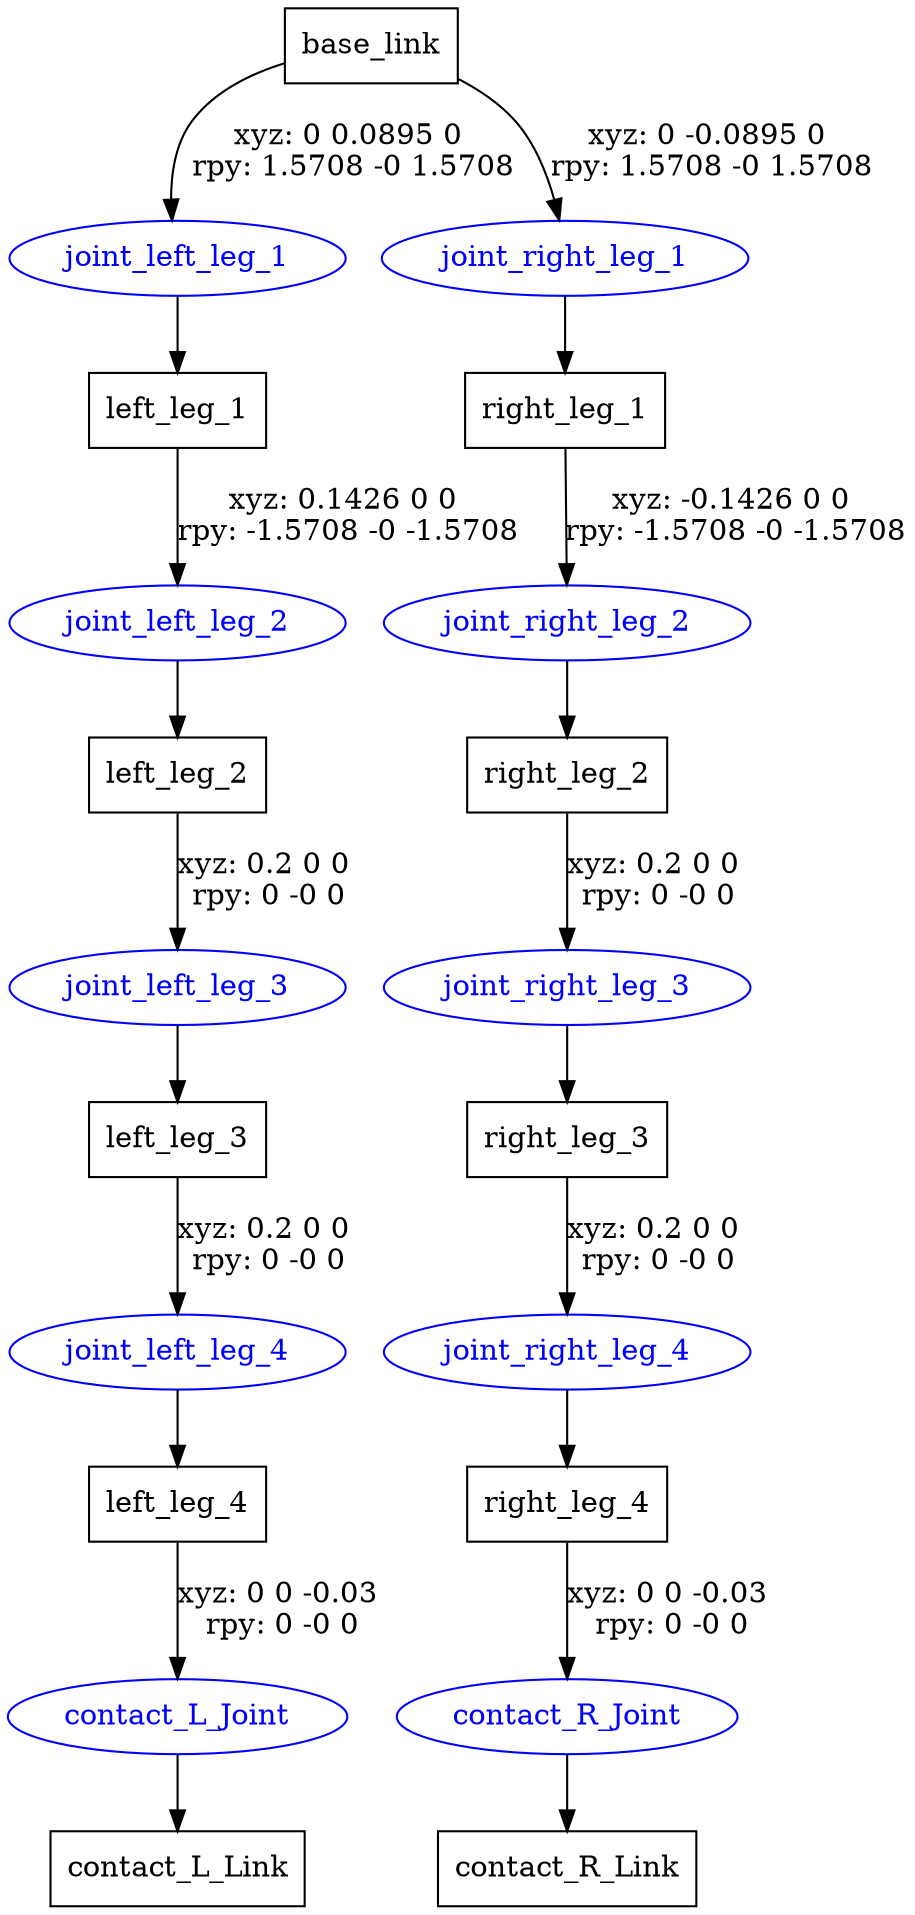 digraph G {
node [shape=box];
"base_link" [label="base_link"];
"left_leg_1" [label="left_leg_1"];
"left_leg_2" [label="left_leg_2"];
"left_leg_3" [label="left_leg_3"];
"left_leg_4" [label="left_leg_4"];
"contact_L_Link" [label="contact_L_Link"];
"right_leg_1" [label="right_leg_1"];
"right_leg_2" [label="right_leg_2"];
"right_leg_3" [label="right_leg_3"];
"right_leg_4" [label="right_leg_4"];
"contact_R_Link" [label="contact_R_Link"];
node [shape=ellipse, color=blue, fontcolor=blue];
"base_link" -> "joint_left_leg_1" [label="xyz: 0 0.0895 0 \nrpy: 1.5708 -0 1.5708"]
"joint_left_leg_1" -> "left_leg_1"
"left_leg_1" -> "joint_left_leg_2" [label="xyz: 0.1426 0 0 \nrpy: -1.5708 -0 -1.5708"]
"joint_left_leg_2" -> "left_leg_2"
"left_leg_2" -> "joint_left_leg_3" [label="xyz: 0.2 0 0 \nrpy: 0 -0 0"]
"joint_left_leg_3" -> "left_leg_3"
"left_leg_3" -> "joint_left_leg_4" [label="xyz: 0.2 0 0 \nrpy: 0 -0 0"]
"joint_left_leg_4" -> "left_leg_4"
"left_leg_4" -> "contact_L_Joint" [label="xyz: 0 0 -0.03 \nrpy: 0 -0 0"]
"contact_L_Joint" -> "contact_L_Link"
"base_link" -> "joint_right_leg_1" [label="xyz: 0 -0.0895 0 \nrpy: 1.5708 -0 1.5708"]
"joint_right_leg_1" -> "right_leg_1"
"right_leg_1" -> "joint_right_leg_2" [label="xyz: -0.1426 0 0 \nrpy: -1.5708 -0 -1.5708"]
"joint_right_leg_2" -> "right_leg_2"
"right_leg_2" -> "joint_right_leg_3" [label="xyz: 0.2 0 0 \nrpy: 0 -0 0"]
"joint_right_leg_3" -> "right_leg_3"
"right_leg_3" -> "joint_right_leg_4" [label="xyz: 0.2 0 0 \nrpy: 0 -0 0"]
"joint_right_leg_4" -> "right_leg_4"
"right_leg_4" -> "contact_R_Joint" [label="xyz: 0 0 -0.03 \nrpy: 0 -0 0"]
"contact_R_Joint" -> "contact_R_Link"
}
